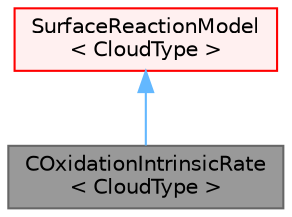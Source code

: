 digraph "COxidationIntrinsicRate&lt; CloudType &gt;"
{
 // LATEX_PDF_SIZE
  bgcolor="transparent";
  edge [fontname=Helvetica,fontsize=10,labelfontname=Helvetica,labelfontsize=10];
  node [fontname=Helvetica,fontsize=10,shape=box,height=0.2,width=0.4];
  Node1 [id="Node000001",label="COxidationIntrinsicRate\l\< CloudType \>",height=0.2,width=0.4,color="gray40", fillcolor="grey60", style="filled", fontcolor="black",tooltip="Intrinsic char surface reaction mndel."];
  Node2 -> Node1 [id="edge1_Node000001_Node000002",dir="back",color="steelblue1",style="solid",tooltip=" "];
  Node2 [id="Node000002",label="SurfaceReactionModel\l\< CloudType \>",height=0.2,width=0.4,color="red", fillcolor="#FFF0F0", style="filled",URL="$classFoam_1_1SurfaceReactionModel.html",tooltip="Templated surface reaction model class."];
}
